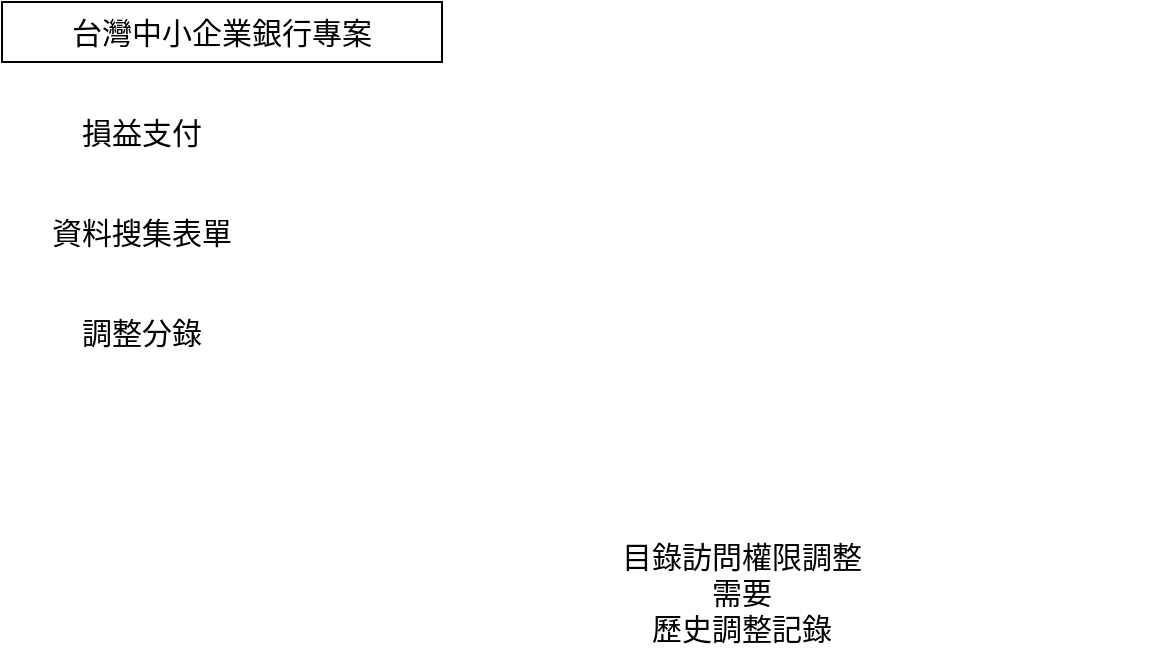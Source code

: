 <mxfile version="13.3.0" type="github">
  <diagram id="gOxjWqndbTgd0gdppwYL" name="Page-1">
    <mxGraphModel dx="1186" dy="741" grid="1" gridSize="10" guides="1" tooltips="1" connect="1" arrows="1" fold="1" page="1" pageScale="1" pageWidth="827" pageHeight="1169" math="0" shadow="0">
      <root>
        <mxCell id="0" />
        <mxCell id="1" parent="0" />
        <mxCell id="EHD3b7K-IgmZufrtEBsW-1" value="台灣中小企業銀行專案" style="rounded=0;whiteSpace=wrap;html=1;fontSize=15;" vertex="1" parent="1">
          <mxGeometry x="20" y="30" width="220" height="30" as="geometry" />
        </mxCell>
        <mxCell id="EHD3b7K-IgmZufrtEBsW-2" value="損益支付" style="text;html=1;strokeColor=none;fillColor=none;align=center;verticalAlign=middle;whiteSpace=wrap;rounded=0;fontSize=15;" vertex="1" parent="1">
          <mxGeometry x="40" y="80" width="100" height="30" as="geometry" />
        </mxCell>
        <mxCell id="EHD3b7K-IgmZufrtEBsW-3" value="資料搜集表單" style="text;html=1;strokeColor=none;fillColor=none;align=center;verticalAlign=middle;whiteSpace=wrap;rounded=0;fontSize=15;" vertex="1" parent="1">
          <mxGeometry x="40" y="130" width="100" height="30" as="geometry" />
        </mxCell>
        <mxCell id="EHD3b7K-IgmZufrtEBsW-4" value="調整分錄" style="text;html=1;strokeColor=none;fillColor=none;align=center;verticalAlign=middle;whiteSpace=wrap;rounded=0;fontSize=15;" vertex="1" parent="1">
          <mxGeometry x="40" y="180" width="100" height="30" as="geometry" />
        </mxCell>
        <mxCell id="EHD3b7K-IgmZufrtEBsW-5" value="目錄訪問權限調整&lt;br&gt;需要&lt;br&gt;歷史調整記錄" style="text;html=1;strokeColor=none;fillColor=none;align=center;verticalAlign=middle;whiteSpace=wrap;rounded=0;fontSize=15;" vertex="1" parent="1">
          <mxGeometry x="180" y="310" width="420" height="30" as="geometry" />
        </mxCell>
      </root>
    </mxGraphModel>
  </diagram>
</mxfile>

